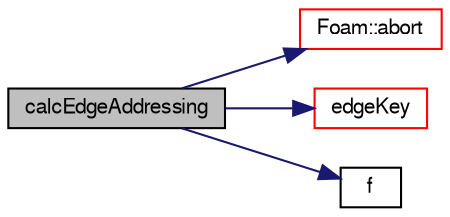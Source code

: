 digraph "calcEdgeAddressing"
{
  bgcolor="transparent";
  edge [fontname="FreeSans",fontsize="10",labelfontname="FreeSans",labelfontsize="10"];
  node [fontname="FreeSans",fontsize="10",shape=record];
  rankdir="LR";
  Node771 [label="calcEdgeAddressing",height=0.2,width=0.4,color="black", fillcolor="grey75", style="filled", fontcolor="black"];
  Node771 -> Node772 [color="midnightblue",fontsize="10",style="solid",fontname="FreeSans"];
  Node772 [label="Foam::abort",height=0.2,width=0.4,color="red",URL="$a21124.html#a447107a607d03e417307c203fa5fb44b"];
  Node771 -> Node815 [color="midnightblue",fontsize="10",style="solid",fontname="FreeSans"];
  Node815 [label="edgeKey",height=0.2,width=0.4,color="red",URL="$a27166.html#ace91d3503f6982ec47075dbe0167f126",tooltip="Given start and end of edge generate unique key. "];
  Node771 -> Node817 [color="midnightblue",fontsize="10",style="solid",fontname="FreeSans"];
  Node817 [label="f",height=0.2,width=0.4,color="black",URL="$a17900.html#a888be93833ac7a23170555c69c690288"];
}
